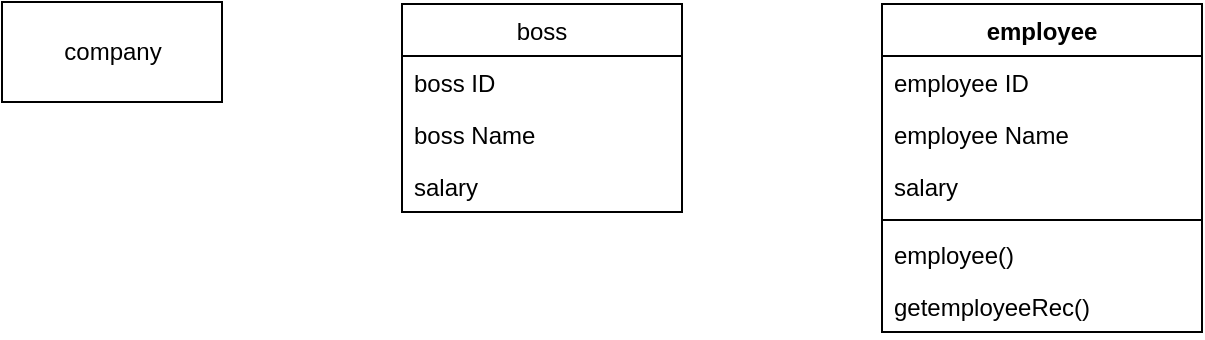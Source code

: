 <mxfile>
    <diagram id="ZqABsD34Xe3I2mjm6uDh" name="第1頁">
        <mxGraphModel dx="744" dy="277" grid="1" gridSize="10" guides="1" tooltips="1" connect="1" arrows="1" fold="1" page="1" pageScale="1" pageWidth="827" pageHeight="1169" math="0" shadow="0">
            <root>
                <mxCell id="0"/>
                <mxCell id="1" parent="0"/>
                <mxCell id="2" value="company" style="html=1;fillColor=none;" vertex="1" parent="1">
                    <mxGeometry x="110" y="40" width="110" height="50" as="geometry"/>
                </mxCell>
                <mxCell id="3" value="employee" style="swimlane;fontStyle=1;align=center;verticalAlign=top;childLayout=stackLayout;horizontal=1;startSize=26;horizontalStack=0;resizeParent=1;resizeParentMax=0;resizeLast=0;collapsible=1;marginBottom=0;" vertex="1" parent="1">
                    <mxGeometry x="550" y="41" width="160" height="164" as="geometry"/>
                </mxCell>
                <mxCell id="4" value="employee ID" style="text;strokeColor=none;fillColor=none;align=left;verticalAlign=top;spacingLeft=4;spacingRight=4;overflow=hidden;rotatable=0;points=[[0,0.5],[1,0.5]];portConstraint=eastwest;" vertex="1" parent="3">
                    <mxGeometry y="26" width="160" height="26" as="geometry"/>
                </mxCell>
                <mxCell id="5" value="employee Name" style="text;strokeColor=none;fillColor=none;align=left;verticalAlign=top;spacingLeft=4;spacingRight=4;overflow=hidden;rotatable=0;points=[[0,0.5],[1,0.5]];portConstraint=eastwest;" vertex="1" parent="3">
                    <mxGeometry y="52" width="160" height="26" as="geometry"/>
                </mxCell>
                <mxCell id="6" value="salary" style="text;strokeColor=none;fillColor=none;align=left;verticalAlign=top;spacingLeft=4;spacingRight=4;overflow=hidden;rotatable=0;points=[[0,0.5],[1,0.5]];portConstraint=eastwest;" vertex="1" parent="3">
                    <mxGeometry y="78" width="160" height="26" as="geometry"/>
                </mxCell>
                <mxCell id="7" value="" style="line;strokeWidth=1;fillColor=none;align=left;verticalAlign=middle;spacingTop=-1;spacingLeft=3;spacingRight=3;rotatable=0;labelPosition=right;points=[];portConstraint=eastwest;strokeColor=inherit;" vertex="1" parent="3">
                    <mxGeometry y="104" width="160" height="8" as="geometry"/>
                </mxCell>
                <mxCell id="8" value="employee()" style="text;strokeColor=none;fillColor=none;align=left;verticalAlign=top;spacingLeft=4;spacingRight=4;overflow=hidden;rotatable=0;points=[[0,0.5],[1,0.5]];portConstraint=eastwest;" vertex="1" parent="3">
                    <mxGeometry y="112" width="160" height="26" as="geometry"/>
                </mxCell>
                <mxCell id="9" value="getemployeeRec()" style="text;strokeColor=none;fillColor=none;align=left;verticalAlign=top;spacingLeft=4;spacingRight=4;overflow=hidden;rotatable=0;points=[[0,0.5],[1,0.5]];portConstraint=eastwest;" vertex="1" parent="3">
                    <mxGeometry y="138" width="160" height="26" as="geometry"/>
                </mxCell>
                <mxCell id="10" value="boss" style="swimlane;fontStyle=0;childLayout=stackLayout;horizontal=1;startSize=26;fillColor=none;horizontalStack=0;resizeParent=1;resizeParentMax=0;resizeLast=0;collapsible=1;marginBottom=0;" vertex="1" parent="1">
                    <mxGeometry x="310" y="41" width="140" height="104" as="geometry"/>
                </mxCell>
                <mxCell id="11" value="boss ID" style="text;strokeColor=none;fillColor=none;align=left;verticalAlign=top;spacingLeft=4;spacingRight=4;overflow=hidden;rotatable=0;points=[[0,0.5],[1,0.5]];portConstraint=eastwest;" vertex="1" parent="10">
                    <mxGeometry y="26" width="140" height="26" as="geometry"/>
                </mxCell>
                <mxCell id="12" value="boss Name" style="text;strokeColor=none;fillColor=none;align=left;verticalAlign=top;spacingLeft=4;spacingRight=4;overflow=hidden;rotatable=0;points=[[0,0.5],[1,0.5]];portConstraint=eastwest;" vertex="1" parent="10">
                    <mxGeometry y="52" width="140" height="26" as="geometry"/>
                </mxCell>
                <mxCell id="13" value="salary" style="text;strokeColor=none;fillColor=none;align=left;verticalAlign=top;spacingLeft=4;spacingRight=4;overflow=hidden;rotatable=0;points=[[0,0.5],[1,0.5]];portConstraint=eastwest;" vertex="1" parent="10">
                    <mxGeometry y="78" width="140" height="26" as="geometry"/>
                </mxCell>
            </root>
        </mxGraphModel>
    </diagram>
    <diagram id="WkEnrTT7VCYxmxIbAgU9" name="第2頁">
        <mxGraphModel dx="744" dy="277" grid="1" gridSize="10" guides="1" tooltips="1" connect="1" arrows="1" fold="1" page="1" pageScale="1" pageWidth="827" pageHeight="1169" math="0" shadow="0">
            <root>
                <mxCell id="0"/>
                <mxCell id="1" parent="0"/>
                <mxCell id="n_RbIPbDLvsUDZTMMRs3-17" value="" style="endArrow=none;html=1;" edge="1" parent="1">
                    <mxGeometry width="50" height="50" relative="1" as="geometry">
                        <mxPoint x="190" y="269.5" as="sourcePoint"/>
                        <mxPoint x="520" y="270" as="targetPoint"/>
                    </mxGeometry>
                </mxCell>
                <mxCell id="n_RbIPbDLvsUDZTMMRs3-18" value="programs" style="rounded=0;whiteSpace=wrap;html=1;fillColor=none;" vertex="1" parent="1">
                    <mxGeometry x="520" y="240" width="120" height="60" as="geometry"/>
                </mxCell>
                <mxCell id="n_RbIPbDLvsUDZTMMRs3-19" value="engineer" style="html=1;fillColor=none;" vertex="1" parent="1">
                    <mxGeometry x="80" y="245" width="110" height="50" as="geometry"/>
                </mxCell>
                <mxCell id="n_RbIPbDLvsUDZTMMRs3-20" value="" style="triangle;whiteSpace=wrap;html=1;labelBackgroundColor=#b57d7d;" vertex="1" parent="1">
                    <mxGeometry x="450" y="190" width="60" height="80" as="geometry"/>
                </mxCell>
                <mxCell id="n_RbIPbDLvsUDZTMMRs3-21" value="code" style="text;html=1;strokeColor=none;fillColor=none;align=center;verticalAlign=middle;whiteSpace=wrap;rounded=0;labelBackgroundColor=#b57d7d;strokeWidth=0;fontSize=11;" vertex="1" parent="1">
                    <mxGeometry x="449" y="220" width="54" height="30" as="geometry"/>
                </mxCell>
            </root>
        </mxGraphModel>
    </diagram>
</mxfile>